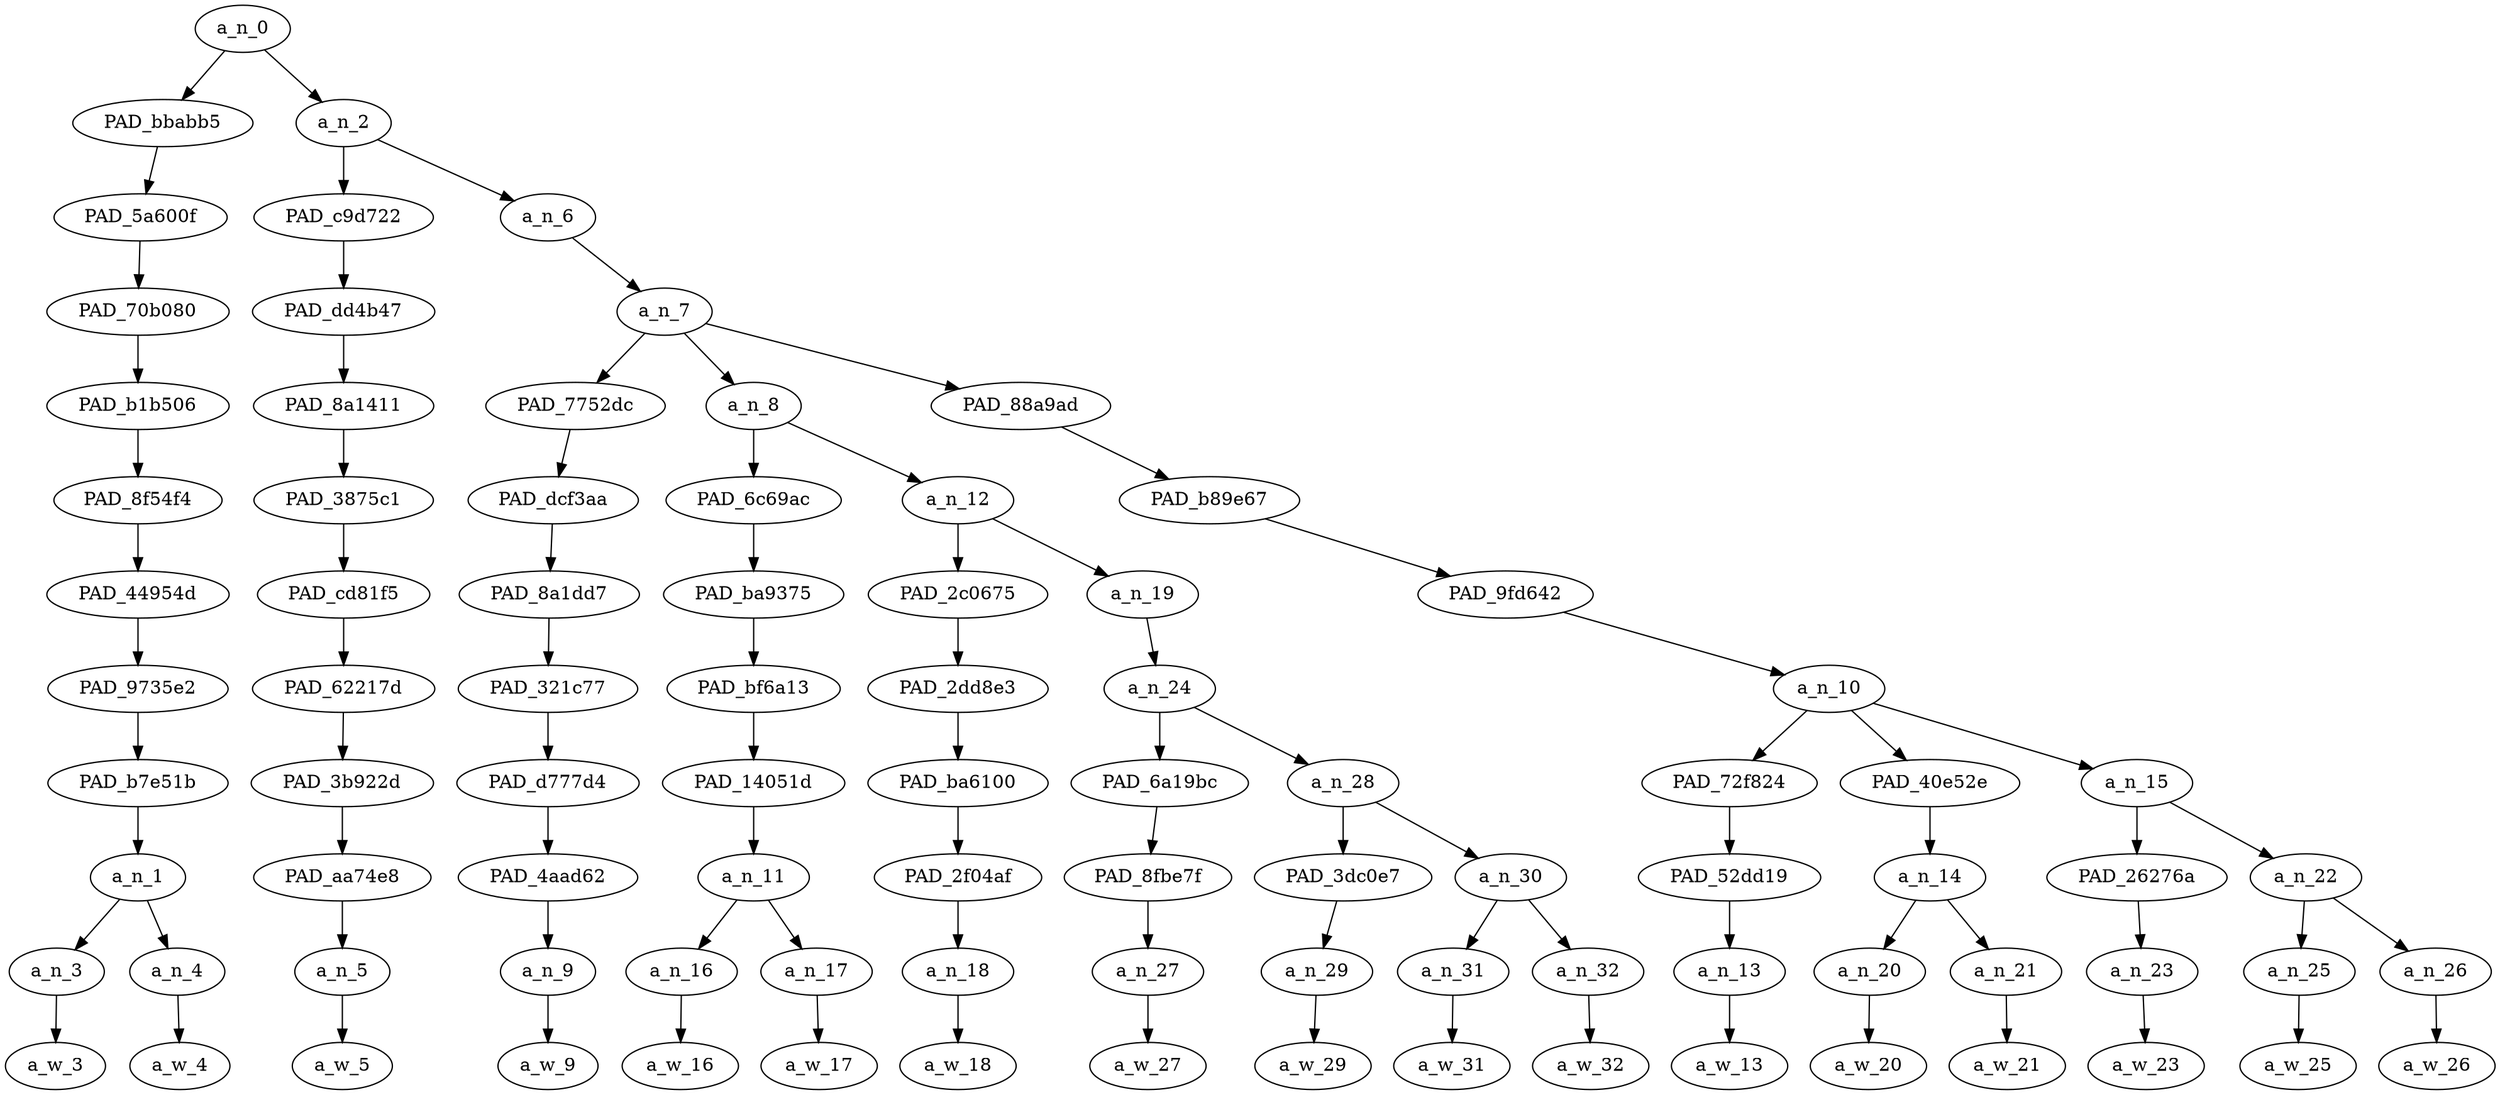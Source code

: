 strict digraph "" {
	a_n_0	[div_dir=-1,
		index=0,
		level=11,
		pos="3.052951388888889,11!",
		text_span="[0, 1, 2, 3, 4, 5, 6, 7, 8, 9, 10, 11, 12, 13, 14, 15, 16]",
		value=1.00000001];
	PAD_bbabb5	[div_dir=1,
		index=0,
		level=10,
		pos="0.5,10!",
		text_span="[0, 1]",
		value=0.10424572];
	a_n_0 -> PAD_bbabb5;
	a_n_2	[div_dir=-1,
		index=1,
		level=10,
		pos="5.605902777777778,10!",
		text_span="[2, 3, 4, 5, 6, 7, 8, 9, 10, 11, 12, 13, 14, 15, 16]",
		value=0.89573129];
	a_n_0 -> a_n_2;
	PAD_5a600f	[div_dir=1,
		index=0,
		level=9,
		pos="0.5,9!",
		text_span="[0, 1]",
		value=0.10424572];
	PAD_bbabb5 -> PAD_5a600f;
	PAD_70b080	[div_dir=1,
		index=0,
		level=8,
		pos="0.5,8!",
		text_span="[0, 1]",
		value=0.10424572];
	PAD_5a600f -> PAD_70b080;
	PAD_b1b506	[div_dir=1,
		index=0,
		level=7,
		pos="0.5,7!",
		text_span="[0, 1]",
		value=0.10424572];
	PAD_70b080 -> PAD_b1b506;
	PAD_8f54f4	[div_dir=1,
		index=0,
		level=6,
		pos="0.5,6!",
		text_span="[0, 1]",
		value=0.10424572];
	PAD_b1b506 -> PAD_8f54f4;
	PAD_44954d	[div_dir=1,
		index=0,
		level=5,
		pos="0.5,5!",
		text_span="[0, 1]",
		value=0.10424572];
	PAD_8f54f4 -> PAD_44954d;
	PAD_9735e2	[div_dir=1,
		index=0,
		level=4,
		pos="0.5,4!",
		text_span="[0, 1]",
		value=0.10424572];
	PAD_44954d -> PAD_9735e2;
	PAD_b7e51b	[div_dir=1,
		index=0,
		level=3,
		pos="0.5,3!",
		text_span="[0, 1]",
		value=0.10424572];
	PAD_9735e2 -> PAD_b7e51b;
	a_n_1	[div_dir=1,
		index=0,
		level=2,
		pos="0.5,2!",
		text_span="[0, 1]",
		value=0.10424572];
	PAD_b7e51b -> a_n_1;
	a_n_3	[div_dir=1,
		index=0,
		level=1,
		pos="0.0,1!",
		text_span="[0]",
		value=0.05019872];
	a_n_1 -> a_n_3;
	a_n_4	[div_dir=1,
		index=1,
		level=1,
		pos="1.0,1!",
		text_span="[1]",
		value=0.05383632];
	a_n_1 -> a_n_4;
	a_w_3	[div_dir=0,
		index=0,
		level=0,
		pos="0,0!",
		text_span="[0]",
		value="<user>"];
	a_n_3 -> a_w_3;
	a_w_4	[div_dir=0,
		index=1,
		level=0,
		pos="1,0!",
		text_span="[1]",
		value="<user>1"];
	a_n_4 -> a_w_4;
	PAD_c9d722	[div_dir=-1,
		index=1,
		level=9,
		pos="2.0,9!",
		text_span="[2]",
		value=0.07199553];
	a_n_2 -> PAD_c9d722;
	a_n_6	[div_dir=1,
		index=2,
		level=9,
		pos="9.211805555555555,9!",
		text_span="[3, 4, 5, 6, 7, 8, 9, 10, 11, 12, 13, 14, 15, 16]",
		value=0.82368518];
	a_n_2 -> a_n_6;
	PAD_dd4b47	[div_dir=-1,
		index=1,
		level=8,
		pos="2.0,8!",
		text_span="[2]",
		value=0.07199553];
	PAD_c9d722 -> PAD_dd4b47;
	PAD_8a1411	[div_dir=-1,
		index=1,
		level=7,
		pos="2.0,7!",
		text_span="[2]",
		value=0.07199553];
	PAD_dd4b47 -> PAD_8a1411;
	PAD_3875c1	[div_dir=-1,
		index=1,
		level=6,
		pos="2.0,6!",
		text_span="[2]",
		value=0.07199553];
	PAD_8a1411 -> PAD_3875c1;
	PAD_cd81f5	[div_dir=-1,
		index=1,
		level=5,
		pos="2.0,5!",
		text_span="[2]",
		value=0.07199553];
	PAD_3875c1 -> PAD_cd81f5;
	PAD_62217d	[div_dir=-1,
		index=1,
		level=4,
		pos="2.0,4!",
		text_span="[2]",
		value=0.07199553];
	PAD_cd81f5 -> PAD_62217d;
	PAD_3b922d	[div_dir=-1,
		index=1,
		level=3,
		pos="2.0,3!",
		text_span="[2]",
		value=0.07199553];
	PAD_62217d -> PAD_3b922d;
	PAD_aa74e8	[div_dir=-1,
		index=1,
		level=2,
		pos="2.0,2!",
		text_span="[2]",
		value=0.07199553];
	PAD_3b922d -> PAD_aa74e8;
	a_n_5	[div_dir=-1,
		index=2,
		level=1,
		pos="2.0,1!",
		text_span="[2]",
		value=0.07199553];
	PAD_aa74e8 -> a_n_5;
	a_w_5	[div_dir=0,
		index=2,
		level=0,
		pos="2,0!",
		text_span="[2]",
		value=believe];
	a_n_5 -> a_w_5;
	a_n_7	[div_dir=1,
		index=2,
		level=8,
		pos="9.211805555555555,8!",
		text_span="[3, 4, 5, 6, 7, 8, 9, 10, 11, 12, 13, 14, 15, 16]",
		value=0.82365838];
	a_n_6 -> a_n_7;
	PAD_7752dc	[div_dir=-1,
		index=3,
		level=7,
		pos="10.0,7!",
		text_span="[10]",
		value=0.04419018];
	a_n_7 -> PAD_7752dc;
	a_n_8	[div_dir=1,
		index=2,
		level=7,
		pos="4.71875,7!",
		text_span="[3, 4, 5, 6, 7, 8, 9]",
		value=0.50524507];
	a_n_7 -> a_n_8;
	PAD_88a9ad	[div_dir=-1,
		index=4,
		level=7,
		pos="12.916666666666666,7!",
		text_span="[11, 12, 13, 14, 15, 16]",
		value=0.27419632];
	a_n_7 -> PAD_88a9ad;
	PAD_dcf3aa	[div_dir=-1,
		index=4,
		level=6,
		pos="10.0,6!",
		text_span="[10]",
		value=0.04419018];
	PAD_7752dc -> PAD_dcf3aa;
	PAD_8a1dd7	[div_dir=-1,
		index=5,
		level=5,
		pos="10.0,5!",
		text_span="[10]",
		value=0.04419018];
	PAD_dcf3aa -> PAD_8a1dd7;
	PAD_321c77	[div_dir=-1,
		index=5,
		level=4,
		pos="10.0,4!",
		text_span="[10]",
		value=0.04419018];
	PAD_8a1dd7 -> PAD_321c77;
	PAD_d777d4	[div_dir=-1,
		index=6,
		level=3,
		pos="10.0,3!",
		text_span="[10]",
		value=0.04419018];
	PAD_321c77 -> PAD_d777d4;
	PAD_4aad62	[div_dir=-1,
		index=7,
		level=2,
		pos="10.0,2!",
		text_span="[10]",
		value=0.04419018];
	PAD_d777d4 -> PAD_4aad62;
	a_n_9	[div_dir=-1,
		index=10,
		level=1,
		pos="10.0,1!",
		text_span="[10]",
		value=0.04419018];
	PAD_4aad62 -> a_n_9;
	a_w_9	[div_dir=0,
		index=10,
		level=0,
		pos="10,0!",
		text_span="[10]",
		value=then];
	a_n_9 -> a_w_9;
	PAD_6c69ac	[div_dir=-1,
		index=2,
		level=6,
		pos="3.5,6!",
		text_span="[3, 4]",
		value=0.11415990];
	a_n_8 -> PAD_6c69ac;
	a_n_12	[div_dir=1,
		index=3,
		level=6,
		pos="5.9375,6!",
		text_span="[5, 6, 7, 8, 9]",
		value=0.39094492];
	a_n_8 -> a_n_12;
	PAD_ba9375	[div_dir=-1,
		index=2,
		level=5,
		pos="3.5,5!",
		text_span="[3, 4]",
		value=0.11415990];
	PAD_6c69ac -> PAD_ba9375;
	PAD_bf6a13	[div_dir=-1,
		index=2,
		level=4,
		pos="3.5,4!",
		text_span="[3, 4]",
		value=0.11415990];
	PAD_ba9375 -> PAD_bf6a13;
	PAD_14051d	[div_dir=-1,
		index=2,
		level=3,
		pos="3.5,3!",
		text_span="[3, 4]",
		value=0.11415990];
	PAD_bf6a13 -> PAD_14051d;
	a_n_11	[div_dir=-1,
		index=2,
		level=2,
		pos="3.5,2!",
		text_span="[3, 4]",
		value=0.11415990];
	PAD_14051d -> a_n_11;
	a_n_16	[div_dir=-1,
		index=3,
		level=1,
		pos="3.0,1!",
		text_span="[3]",
		value=0.04240130];
	a_n_11 -> a_n_16;
	a_n_17	[div_dir=-1,
		index=4,
		level=1,
		pos="4.0,1!",
		text_span="[4]",
		value=0.07170526];
	a_n_11 -> a_n_17;
	a_w_16	[div_dir=0,
		index=3,
		level=0,
		pos="3,0!",
		text_span="[3]",
		value=all];
	a_n_16 -> a_w_16;
	a_w_17	[div_dir=0,
		index=4,
		level=0,
		pos="4,0!",
		text_span="[4]",
		value=women];
	a_n_17 -> a_w_17;
	PAD_2c0675	[div_dir=1,
		index=3,
		level=5,
		pos="5.0,5!",
		text_span="[5]",
		value=0.06098762];
	a_n_12 -> PAD_2c0675;
	a_n_19	[div_dir=1,
		index=4,
		level=5,
		pos="6.875,5!",
		text_span="[6, 7, 8, 9]",
		value=0.32975310];
	a_n_12 -> a_n_19;
	PAD_2dd8e3	[div_dir=1,
		index=3,
		level=4,
		pos="5.0,4!",
		text_span="[5]",
		value=0.06098762];
	PAD_2c0675 -> PAD_2dd8e3;
	PAD_ba6100	[div_dir=1,
		index=3,
		level=3,
		pos="5.0,3!",
		text_span="[5]",
		value=0.06098762];
	PAD_2dd8e3 -> PAD_ba6100;
	PAD_2f04af	[div_dir=1,
		index=3,
		level=2,
		pos="5.0,2!",
		text_span="[5]",
		value=0.06098762];
	PAD_ba6100 -> PAD_2f04af;
	a_n_18	[div_dir=1,
		index=5,
		level=1,
		pos="5.0,1!",
		text_span="[5]",
		value=0.06098762];
	PAD_2f04af -> a_n_18;
	a_w_18	[div_dir=0,
		index=5,
		level=0,
		pos="5,0!",
		text_span="[5]",
		value=unless];
	a_n_18 -> a_w_18;
	a_n_24	[div_dir=1,
		index=4,
		level=4,
		pos="6.875,4!",
		text_span="[6, 7, 8, 9]",
		value=0.32968539];
	a_n_19 -> a_n_24;
	PAD_6a19bc	[div_dir=-1,
		index=4,
		level=3,
		pos="6.0,3!",
		text_span="[6]",
		value=0.08565209];
	a_n_24 -> PAD_6a19bc;
	a_n_28	[div_dir=1,
		index=5,
		level=3,
		pos="7.75,3!",
		text_span="[7, 8, 9]",
		value=0.24396558];
	a_n_24 -> a_n_28;
	PAD_8fbe7f	[div_dir=-1,
		index=4,
		level=2,
		pos="6.0,2!",
		text_span="[6]",
		value=0.08565209];
	PAD_6a19bc -> PAD_8fbe7f;
	a_n_27	[div_dir=-1,
		index=6,
		level=1,
		pos="6.0,1!",
		text_span="[6]",
		value=0.08565209];
	PAD_8fbe7f -> a_n_27;
	a_w_27	[div_dir=0,
		index=6,
		level=0,
		pos="6,0!",
		text_span="[6]",
		value=raped];
	a_n_27 -> a_w_27;
	PAD_3dc0e7	[div_dir=-1,
		index=5,
		level=2,
		pos="7.0,2!",
		text_span="[7]",
		value=0.03266769];
	a_n_28 -> PAD_3dc0e7;
	a_n_30	[div_dir=1,
		index=6,
		level=2,
		pos="8.5,2!",
		text_span="[8, 9]",
		value=0.21114684];
	a_n_28 -> a_n_30;
	a_n_29	[div_dir=-1,
		index=7,
		level=1,
		pos="7.0,1!",
		text_span="[7]",
		value=0.03266769];
	PAD_3dc0e7 -> a_n_29;
	a_w_29	[div_dir=0,
		index=7,
		level=0,
		pos="7,0!",
		text_span="[7]",
		value=by];
	a_n_29 -> a_w_29;
	a_n_31	[div_dir=1,
		index=8,
		level=1,
		pos="8.0,1!",
		text_span="[8]",
		value=0.04716827];
	a_n_30 -> a_n_31;
	a_n_32	[div_dir=1,
		index=9,
		level=1,
		pos="9.0,1!",
		text_span="[9]",
		value=0.16368499];
	a_n_30 -> a_n_32;
	a_w_31	[div_dir=0,
		index=8,
		level=0,
		pos="8,0!",
		text_span="[8]",
		value=a];
	a_n_31 -> a_w_31;
	a_w_32	[div_dir=0,
		index=9,
		level=0,
		pos="9,0!",
		text_span="[9]",
		value=democrat];
	a_n_32 -> a_w_32;
	PAD_b89e67	[div_dir=-1,
		index=5,
		level=6,
		pos="12.916666666666666,6!",
		text_span="[11, 12, 13, 14, 15, 16]",
		value=0.27419632];
	PAD_88a9ad -> PAD_b89e67;
	PAD_9fd642	[div_dir=-1,
		index=6,
		level=5,
		pos="12.916666666666666,5!",
		text_span="[11, 12, 13, 14, 15, 16]",
		value=0.27419632];
	PAD_b89e67 -> PAD_9fd642;
	a_n_10	[div_dir=-1,
		index=6,
		level=4,
		pos="12.916666666666666,4!",
		text_span="[11, 12, 13, 14, 15, 16]",
		value=0.27419632];
	PAD_9fd642 -> a_n_10;
	PAD_72f824	[div_dir=-1,
		index=7,
		level=3,
		pos="11.0,3!",
		text_span="[11]",
		value=0.07786844];
	a_n_10 -> PAD_72f824;
	PAD_40e52e	[div_dir=1,
		index=8,
		level=3,
		pos="12.5,3!",
		text_span="[12, 13]",
		value=0.09672372];
	a_n_10 -> PAD_40e52e;
	a_n_15	[div_dir=-1,
		index=9,
		level=3,
		pos="15.25,3!",
		text_span="[14, 15, 16]",
		value=0.09949575];
	a_n_10 -> a_n_15;
	PAD_52dd19	[div_dir=-1,
		index=8,
		level=2,
		pos="11.0,2!",
		text_span="[11]",
		value=0.07786844];
	PAD_72f824 -> PAD_52dd19;
	a_n_13	[div_dir=-1,
		index=11,
		level=1,
		pos="11.0,1!",
		text_span="[11]",
		value=0.07786844];
	PAD_52dd19 -> a_n_13;
	a_w_13	[div_dir=0,
		index=11,
		level=0,
		pos="11,0!",
		text_span="[11]",
		value=destroy];
	a_n_13 -> a_w_13;
	a_n_14	[div_dir=1,
		index=9,
		level=2,
		pos="12.5,2!",
		text_span="[12, 13]",
		value=0.09672372];
	PAD_40e52e -> a_n_14;
	a_n_20	[div_dir=1,
		index=12,
		level=1,
		pos="12.0,1!",
		text_span="[12]",
		value=0.03537973];
	a_n_14 -> a_n_20;
	a_n_21	[div_dir=1,
		index=13,
		level=1,
		pos="13.0,1!",
		text_span="[13]",
		value=0.06116309];
	a_n_14 -> a_n_21;
	a_w_20	[div_dir=0,
		index=12,
		level=0,
		pos="12,0!",
		text_span="[12]",
		value=the];
	a_n_20 -> a_w_20;
	a_w_21	[div_dir=0,
		index=13,
		level=0,
		pos="13,0!",
		text_span="[13]",
		value=victim];
	a_n_21 -> a_w_21;
	PAD_26276a	[div_dir=-1,
		index=11,
		level=2,
		pos="16.0,2!",
		text_span="[16]",
		value=0.04338332];
	a_n_15 -> PAD_26276a;
	a_n_22	[div_dir=1,
		index=10,
		level=2,
		pos="14.5,2!",
		text_span="[14, 15]",
		value=0.05610572];
	a_n_15 -> a_n_22;
	a_n_23	[div_dir=-1,
		index=16,
		level=1,
		pos="16.0,1!",
		text_span="[16]",
		value=0.04338332];
	PAD_26276a -> a_n_23;
	a_w_23	[div_dir=0,
		index=16,
		level=0,
		pos="16,0!",
		text_span="[16]",
		value=costs];
	a_n_23 -> a_w_23;
	a_n_25	[div_dir=1,
		index=14,
		level=1,
		pos="14.0,1!",
		text_span="[14]",
		value=0.02944601];
	a_n_22 -> a_n_25;
	a_n_26	[div_dir=1,
		index=15,
		level=1,
		pos="15.0,1!",
		text_span="[15]",
		value=0.02662160];
	a_n_22 -> a_n_26;
	a_w_25	[div_dir=0,
		index=14,
		level=0,
		pos="14,0!",
		text_span="[14]",
		value=at];
	a_n_25 -> a_w_25;
	a_w_26	[div_dir=0,
		index=15,
		level=0,
		pos="15,0!",
		text_span="[15]",
		value=all1];
	a_n_26 -> a_w_26;
}
